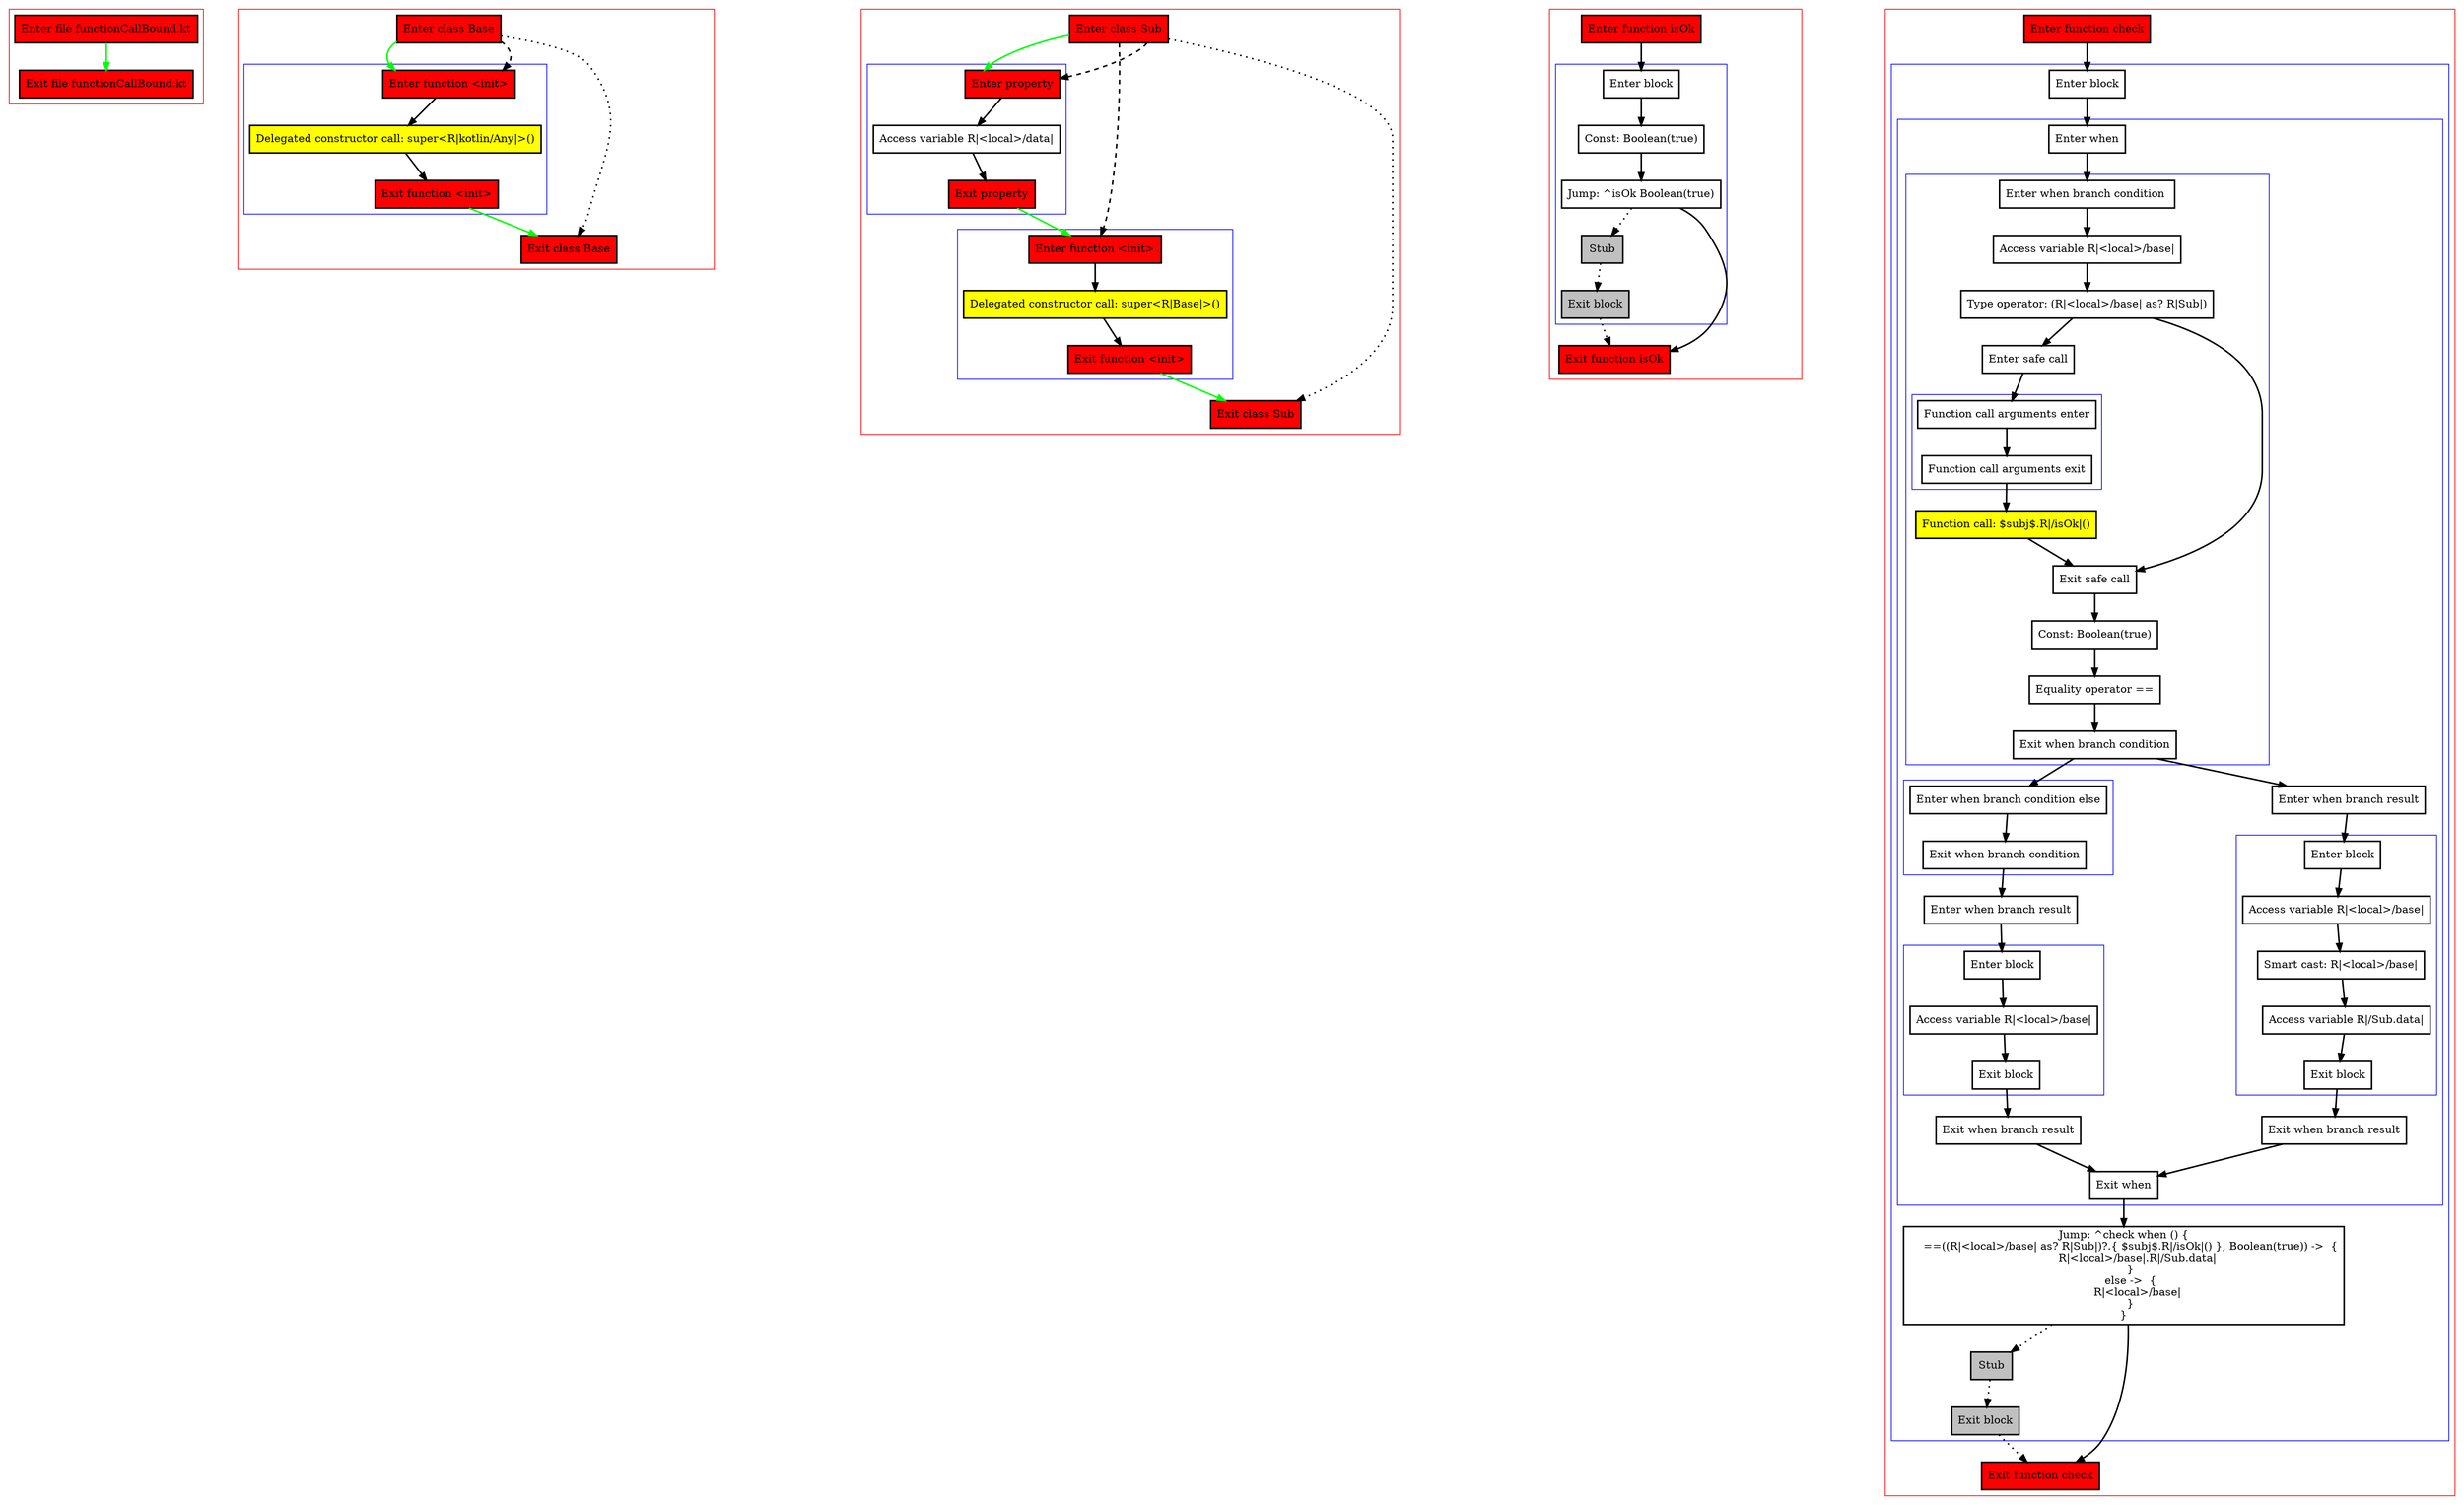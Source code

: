 digraph functionCallBound_kt {
    graph [nodesep=3]
    node [shape=box penwidth=2]
    edge [penwidth=2]

    subgraph cluster_0 {
        color=red
        0 [label="Enter file functionCallBound.kt" style="filled" fillcolor=red];
        1 [label="Exit file functionCallBound.kt" style="filled" fillcolor=red];
    }
    0 -> {1} [color=green];

    subgraph cluster_1 {
        color=red
        2 [label="Enter class Base" style="filled" fillcolor=red];
        subgraph cluster_2 {
            color=blue
            3 [label="Enter function <init>" style="filled" fillcolor=red];
            4 [label="Delegated constructor call: super<R|kotlin/Any|>()" style="filled" fillcolor=yellow];
            5 [label="Exit function <init>" style="filled" fillcolor=red];
        }
        6 [label="Exit class Base" style="filled" fillcolor=red];
    }
    2 -> {3} [color=green];
    2 -> {6} [style=dotted];
    2 -> {3} [style=dashed];
    3 -> {4};
    4 -> {5};
    5 -> {6} [color=green];

    subgraph cluster_3 {
        color=red
        7 [label="Enter class Sub" style="filled" fillcolor=red];
        subgraph cluster_4 {
            color=blue
            8 [label="Enter property" style="filled" fillcolor=red];
            9 [label="Access variable R|<local>/data|"];
            10 [label="Exit property" style="filled" fillcolor=red];
        }
        subgraph cluster_5 {
            color=blue
            11 [label="Enter function <init>" style="filled" fillcolor=red];
            12 [label="Delegated constructor call: super<R|Base|>()" style="filled" fillcolor=yellow];
            13 [label="Exit function <init>" style="filled" fillcolor=red];
        }
        14 [label="Exit class Sub" style="filled" fillcolor=red];
    }
    7 -> {8} [color=green];
    7 -> {14} [style=dotted];
    7 -> {8 11} [style=dashed];
    8 -> {9};
    9 -> {10};
    10 -> {11} [color=green];
    11 -> {12};
    12 -> {13};
    13 -> {14} [color=green];

    subgraph cluster_6 {
        color=red
        15 [label="Enter function isOk" style="filled" fillcolor=red];
        subgraph cluster_7 {
            color=blue
            16 [label="Enter block"];
            17 [label="Const: Boolean(true)"];
            18 [label="Jump: ^isOk Boolean(true)"];
            19 [label="Stub" style="filled" fillcolor=gray];
            20 [label="Exit block" style="filled" fillcolor=gray];
        }
        21 [label="Exit function isOk" style="filled" fillcolor=red];
    }
    15 -> {16};
    16 -> {17};
    17 -> {18};
    18 -> {21};
    18 -> {19} [style=dotted];
    19 -> {20} [style=dotted];
    20 -> {21} [style=dotted];

    subgraph cluster_8 {
        color=red
        22 [label="Enter function check" style="filled" fillcolor=red];
        subgraph cluster_9 {
            color=blue
            23 [label="Enter block"];
            subgraph cluster_10 {
                color=blue
                24 [label="Enter when"];
                subgraph cluster_11 {
                    color=blue
                    25 [label="Enter when branch condition "];
                    26 [label="Access variable R|<local>/base|"];
                    27 [label="Type operator: (R|<local>/base| as? R|Sub|)"];
                    28 [label="Enter safe call"];
                    subgraph cluster_12 {
                        color=blue
                        29 [label="Function call arguments enter"];
                        30 [label="Function call arguments exit"];
                    }
                    31 [label="Function call: $subj$.R|/isOk|()" style="filled" fillcolor=yellow];
                    32 [label="Exit safe call"];
                    33 [label="Const: Boolean(true)"];
                    34 [label="Equality operator =="];
                    35 [label="Exit when branch condition"];
                }
                subgraph cluster_13 {
                    color=blue
                    36 [label="Enter when branch condition else"];
                    37 [label="Exit when branch condition"];
                }
                38 [label="Enter when branch result"];
                subgraph cluster_14 {
                    color=blue
                    39 [label="Enter block"];
                    40 [label="Access variable R|<local>/base|"];
                    41 [label="Exit block"];
                }
                42 [label="Exit when branch result"];
                43 [label="Enter when branch result"];
                subgraph cluster_15 {
                    color=blue
                    44 [label="Enter block"];
                    45 [label="Access variable R|<local>/base|"];
                    46 [label="Smart cast: R|<local>/base|"];
                    47 [label="Access variable R|/Sub.data|"];
                    48 [label="Exit block"];
                }
                49 [label="Exit when branch result"];
                50 [label="Exit when"];
            }
            51 [label="Jump: ^check when () {
    ==((R|<local>/base| as? R|Sub|)?.{ $subj$.R|/isOk|() }, Boolean(true)) ->  {
        R|<local>/base|.R|/Sub.data|
    }
    else ->  {
        R|<local>/base|
    }
}
"];
            52 [label="Stub" style="filled" fillcolor=gray];
            53 [label="Exit block" style="filled" fillcolor=gray];
        }
        54 [label="Exit function check" style="filled" fillcolor=red];
    }
    22 -> {23};
    23 -> {24};
    24 -> {25};
    25 -> {26};
    26 -> {27};
    27 -> {28 32};
    28 -> {29};
    29 -> {30};
    30 -> {31};
    31 -> {32};
    32 -> {33};
    33 -> {34};
    34 -> {35};
    35 -> {36 43};
    36 -> {37};
    37 -> {38};
    38 -> {39};
    39 -> {40};
    40 -> {41};
    41 -> {42};
    42 -> {50};
    43 -> {44};
    44 -> {45};
    45 -> {46};
    46 -> {47};
    47 -> {48};
    48 -> {49};
    49 -> {50};
    50 -> {51};
    51 -> {54};
    51 -> {52} [style=dotted];
    52 -> {53} [style=dotted];
    53 -> {54} [style=dotted];

}
